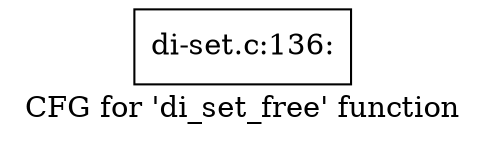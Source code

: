 digraph "CFG for 'di_set_free' function" {
	label="CFG for 'di_set_free' function";

	Node0xcc75e70 [shape=record,label="{di-set.c:136:}"];
}
